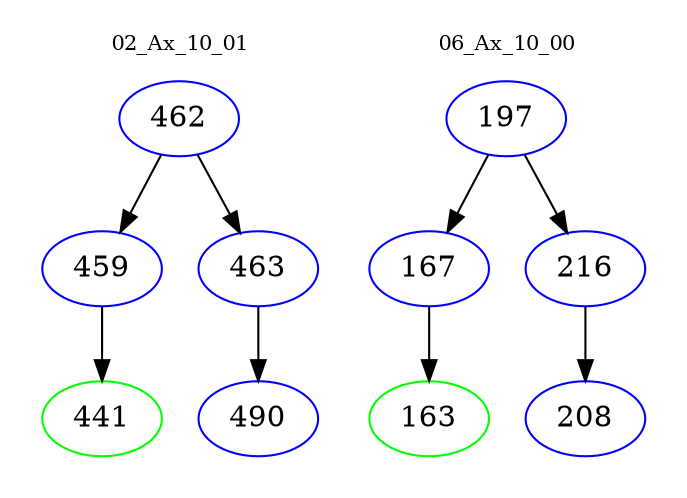 digraph{
subgraph cluster_0 {
color = white
label = "02_Ax_10_01";
fontsize=10;
T0_462 [label="462", color="blue"]
T0_462 -> T0_459 [color="black"]
T0_459 [label="459", color="blue"]
T0_459 -> T0_441 [color="black"]
T0_441 [label="441", color="green"]
T0_462 -> T0_463 [color="black"]
T0_463 [label="463", color="blue"]
T0_463 -> T0_490 [color="black"]
T0_490 [label="490", color="blue"]
}
subgraph cluster_1 {
color = white
label = "06_Ax_10_00";
fontsize=10;
T1_197 [label="197", color="blue"]
T1_197 -> T1_167 [color="black"]
T1_167 [label="167", color="blue"]
T1_167 -> T1_163 [color="black"]
T1_163 [label="163", color="green"]
T1_197 -> T1_216 [color="black"]
T1_216 [label="216", color="blue"]
T1_216 -> T1_208 [color="black"]
T1_208 [label="208", color="blue"]
}
}
